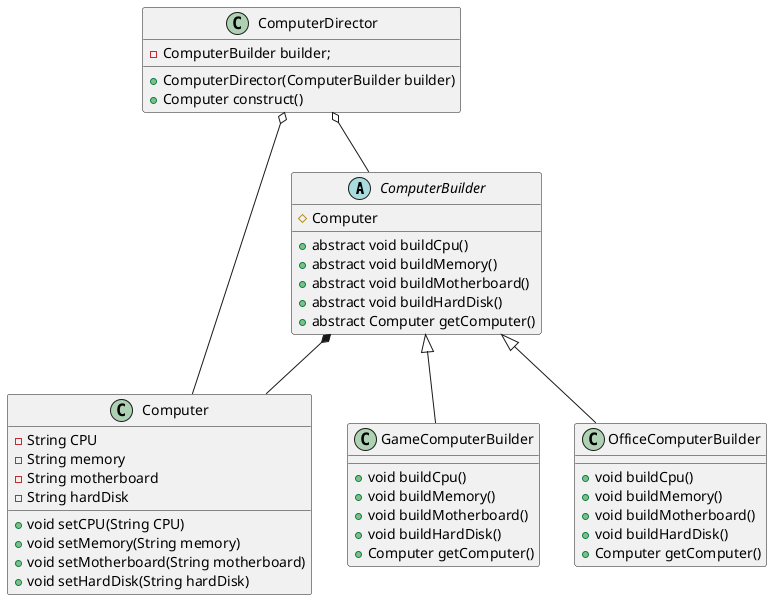 @startuml

ComputerBuilder *-- Computer
ComputerDirector o-- ComputerBuilder
ComputerDirector o-- Computer

class Computer {
  -String CPU
  -String memory
  -String motherboard
  -String hardDisk

  +void setCPU(String CPU)
  +void setMemory(String memory)
  +void setMotherboard(String motherboard)
  +void setHardDisk(String hardDisk)
}

abstract class ComputerBuilder {
  #Computer

  +abstract void buildCpu()
  +abstract void buildMemory()
  +abstract void buildMotherboard()
  +abstract void buildHardDisk()
  +abstract Computer getComputer()
}

class GameComputerBuilder extends ComputerBuilder {
  +void buildCpu()
  +void buildMemory()
  +void buildMotherboard()
  +void buildHardDisk()
  +Computer getComputer()
}

class OfficeComputerBuilder extends ComputerBuilder {
  +void buildCpu()
  +void buildMemory()
  +void buildMotherboard()
  +void buildHardDisk()
  +Computer getComputer()
}

class ComputerDirector {
    -ComputerBuilder builder;

    +ComputerDirector(ComputerBuilder builder)
    +Computer construct()
}

@enduml